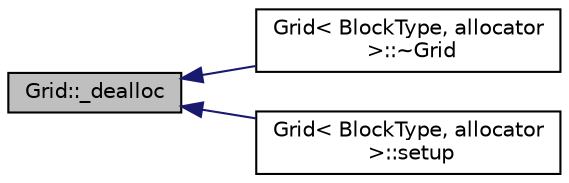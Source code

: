 digraph "Grid::_dealloc"
{
  edge [fontname="Helvetica",fontsize="10",labelfontname="Helvetica",labelfontsize="10"];
  node [fontname="Helvetica",fontsize="10",shape=record];
  rankdir="LR";
  Node1 [label="Grid::_dealloc",height=0.2,width=0.4,color="black", fillcolor="grey75", style="filled", fontcolor="black"];
  Node1 -> Node2 [dir="back",color="midnightblue",fontsize="10",style="solid"];
  Node2 [label="Grid\< BlockType, allocator\l \>::~Grid",height=0.2,width=0.4,color="black", fillcolor="white", style="filled",URL="$class_grid.html#a64f8123459bcfe7c6f2aac0e21a93458"];
  Node1 -> Node3 [dir="back",color="midnightblue",fontsize="10",style="solid"];
  Node3 [label="Grid\< BlockType, allocator\l \>::setup",height=0.2,width=0.4,color="black", fillcolor="white", style="filled",URL="$class_grid.html#a754c47a84c734075e6ccffacb0b4509d"];
}
